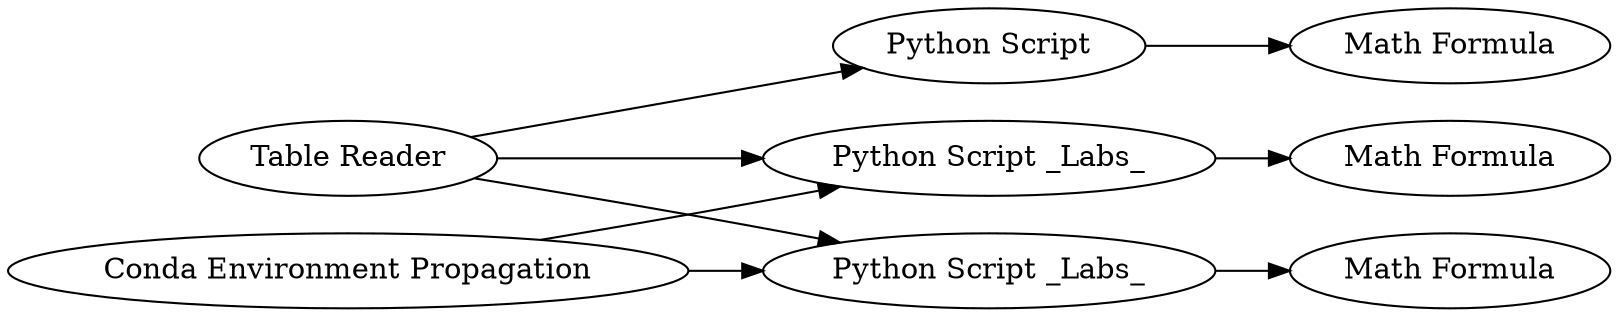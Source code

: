 digraph {
	3 -> 19
	28 -> 3
	20 -> 24
	28 -> 20
	25 -> 20
	25 -> 22
	28 -> 22
	22 -> 23
	24 [label="Math Formula"]
	20 [label="Python Script _Labs_"]
	22 [label="Python Script _Labs_"]
	28 [label="Table Reader"]
	23 [label="Math Formula"]
	25 [label="Conda Environment Propagation"]
	3 [label="Python Script"]
	19 [label="Math Formula"]
	rankdir=LR
}
